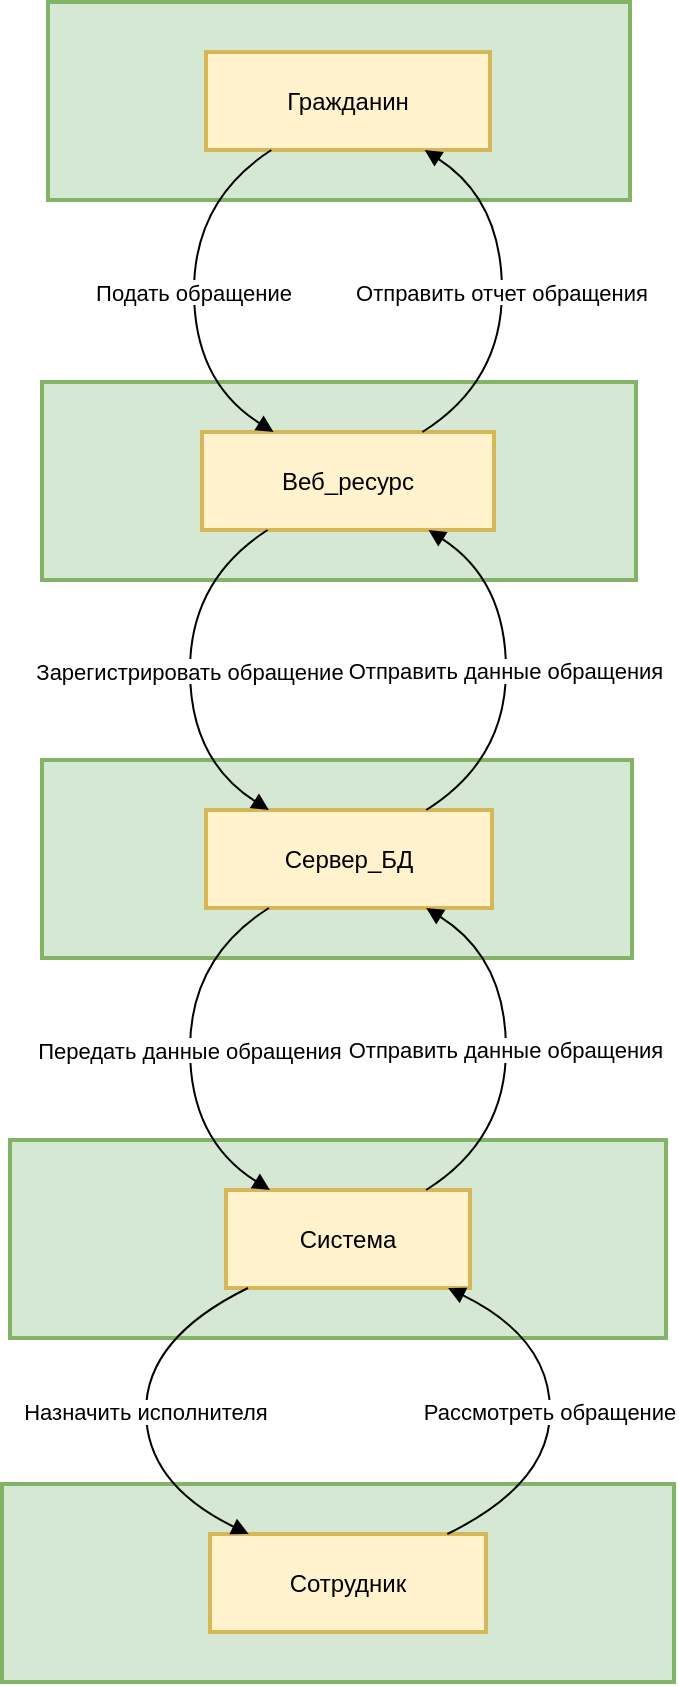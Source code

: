 <mxfile>
    <diagram name="Страница — 1" id="uE1BmmlgBucZEN7A9zzd">
        <mxGraphModel dx="974" dy="779" grid="1" gridSize="10" guides="1" tooltips="1" connect="1" arrows="1" fold="1" page="1" pageScale="1" pageWidth="1169" pageHeight="827" math="0" shadow="0">
            <root>
                <mxCell id="0"/>
                <mxCell id="1" parent="0"/>
                <mxCell id="RYHyFqo-vxcArogN3yHj-1" value="Сотрудник" style="whiteSpace=wrap;strokeWidth=2;fillColor=#d5e8d4;strokeColor=#82b366;" parent="1" vertex="1">
                    <mxGeometry x="20" y="761" width="336" height="99" as="geometry"/>
                </mxCell>
                <mxCell id="RYHyFqo-vxcArogN3yHj-2" value="Система" style="whiteSpace=wrap;strokeWidth=2;fillColor=#d5e8d4;strokeColor=#82b366;" parent="1" vertex="1">
                    <mxGeometry x="24" y="589" width="328" height="99" as="geometry"/>
                </mxCell>
                <mxCell id="RYHyFqo-vxcArogN3yHj-3" value="Сервер_БД" style="whiteSpace=wrap;strokeWidth=2;fillColor=#d5e8d4;strokeColor=#82b366;" parent="1" vertex="1">
                    <mxGeometry x="40" y="399" width="295" height="99" as="geometry"/>
                </mxCell>
                <mxCell id="RYHyFqo-vxcArogN3yHj-4" value="Веб_ресурс" style="whiteSpace=wrap;strokeWidth=2;fillColor=#d5e8d4;strokeColor=#82b366;" parent="1" vertex="1">
                    <mxGeometry x="40" y="210" width="297" height="99" as="geometry"/>
                </mxCell>
                <mxCell id="RYHyFqo-vxcArogN3yHj-5" value="Гражданин" style="whiteSpace=wrap;strokeWidth=2;fillColor=#d5e8d4;strokeColor=#82b366;" parent="1" vertex="1">
                    <mxGeometry x="43" y="20" width="291" height="99" as="geometry"/>
                </mxCell>
                <mxCell id="RYHyFqo-vxcArogN3yHj-6" value="Гражданин" style="whiteSpace=wrap;strokeWidth=2;fillColor=#fff2cc;strokeColor=#d6b656;" parent="1" vertex="1">
                    <mxGeometry x="122" y="45" width="142" height="49" as="geometry"/>
                </mxCell>
                <mxCell id="RYHyFqo-vxcArogN3yHj-7" value="Веб_ресурс" style="whiteSpace=wrap;strokeWidth=2;fillColor=#fff2cc;strokeColor=#d6b656;" parent="1" vertex="1">
                    <mxGeometry x="120" y="235" width="146" height="49" as="geometry"/>
                </mxCell>
                <mxCell id="RYHyFqo-vxcArogN3yHj-8" value="Сервер_БД" style="whiteSpace=wrap;strokeWidth=2;fillColor=#fff2cc;strokeColor=#d6b656;" parent="1" vertex="1">
                    <mxGeometry x="122" y="424" width="143" height="49" as="geometry"/>
                </mxCell>
                <mxCell id="RYHyFqo-vxcArogN3yHj-9" value="Система" style="whiteSpace=wrap;strokeWidth=2;fillColor=#fff2cc;strokeColor=#d6b656;" parent="1" vertex="1">
                    <mxGeometry x="132" y="614" width="122" height="49" as="geometry"/>
                </mxCell>
                <mxCell id="RYHyFqo-vxcArogN3yHj-10" value="Сотрудник" style="whiteSpace=wrap;strokeWidth=2;fillColor=#fff2cc;strokeColor=#d6b656;" parent="1" vertex="1">
                    <mxGeometry x="124" y="786" width="138" height="49" as="geometry"/>
                </mxCell>
                <mxCell id="RYHyFqo-vxcArogN3yHj-11" value="Подать обращение" style="curved=1;startArrow=none;endArrow=block;exitX=0.23;exitY=1;entryX=0.24;entryY=-0.01;rounded=0;" parent="1" source="RYHyFqo-vxcArogN3yHj-6" target="RYHyFqo-vxcArogN3yHj-7" edge="1">
                    <mxGeometry relative="1" as="geometry">
                        <Array as="points">
                            <mxPoint x="116" y="119"/>
                            <mxPoint x="116" y="210"/>
                        </Array>
                    </mxGeometry>
                </mxCell>
                <mxCell id="RYHyFqo-vxcArogN3yHj-12" value="Зарегистрировать обращение" style="curved=1;startArrow=none;endArrow=block;exitX=0.23;exitY=0.99;entryX=0.22;entryY=0;rounded=0;" parent="1" source="RYHyFqo-vxcArogN3yHj-7" target="RYHyFqo-vxcArogN3yHj-8" edge="1">
                    <mxGeometry relative="1" as="geometry">
                        <Array as="points">
                            <mxPoint x="114" y="309"/>
                            <mxPoint x="114" y="399"/>
                        </Array>
                    </mxGeometry>
                </mxCell>
                <mxCell id="RYHyFqo-vxcArogN3yHj-13" value="Передать данные обращения" style="curved=1;startArrow=none;endArrow=block;exitX=0.22;exitY=1;entryX=0.18;entryY=0;rounded=0;" parent="1" source="RYHyFqo-vxcArogN3yHj-8" target="RYHyFqo-vxcArogN3yHj-9" edge="1">
                    <mxGeometry relative="1" as="geometry">
                        <Array as="points">
                            <mxPoint x="114" y="498"/>
                            <mxPoint x="114" y="589"/>
                        </Array>
                    </mxGeometry>
                </mxCell>
                <mxCell id="RYHyFqo-vxcArogN3yHj-14" value="Назначить исполнителя" style="curved=1;startArrow=none;endArrow=block;exitX=0.09;exitY=1;entryX=0.14;entryY=0;rounded=0;" parent="1" source="RYHyFqo-vxcArogN3yHj-9" target="RYHyFqo-vxcArogN3yHj-10" edge="1">
                    <mxGeometry relative="1" as="geometry">
                        <Array as="points">
                            <mxPoint x="92" y="688"/>
                            <mxPoint x="92" y="761"/>
                        </Array>
                    </mxGeometry>
                </mxCell>
                <mxCell id="RYHyFqo-vxcArogN3yHj-15" value="Рассмотреть обращение" style="curved=1;startArrow=none;endArrow=block;exitX=0.86;exitY=0;entryX=0.91;entryY=1;rounded=0;" parent="1" source="RYHyFqo-vxcArogN3yHj-10" target="RYHyFqo-vxcArogN3yHj-9" edge="1">
                    <mxGeometry relative="1" as="geometry">
                        <Array as="points">
                            <mxPoint x="294" y="761"/>
                            <mxPoint x="294" y="688"/>
                        </Array>
                    </mxGeometry>
                </mxCell>
                <mxCell id="RYHyFqo-vxcArogN3yHj-16" value="Отправить данные обращения" style="curved=1;startArrow=none;endArrow=block;exitX=0.82;exitY=0;entryX=0.77;entryY=1;rounded=0;" parent="1" source="RYHyFqo-vxcArogN3yHj-9" target="RYHyFqo-vxcArogN3yHj-8" edge="1">
                    <mxGeometry relative="1" as="geometry">
                        <Array as="points">
                            <mxPoint x="272" y="589"/>
                            <mxPoint x="272" y="498"/>
                        </Array>
                    </mxGeometry>
                </mxCell>
                <mxCell id="RYHyFqo-vxcArogN3yHj-17" value="Отправить данные обращения" style="curved=1;startArrow=none;endArrow=block;exitX=0.77;exitY=0;entryX=0.77;entryY=0.99;rounded=0;" parent="1" source="RYHyFqo-vxcArogN3yHj-8" target="RYHyFqo-vxcArogN3yHj-7" edge="1">
                    <mxGeometry x="0.004" relative="1" as="geometry">
                        <Array as="points">
                            <mxPoint x="272" y="399"/>
                            <mxPoint x="272" y="309"/>
                        </Array>
                        <mxPoint as="offset"/>
                    </mxGeometry>
                </mxCell>
                <mxCell id="RYHyFqo-vxcArogN3yHj-18" value="Отправить отчет обращения" style="curved=1;startArrow=none;endArrow=block;exitX=0.76;exitY=-0.01;entryX=0.77;entryY=1;rounded=0;" parent="1" source="RYHyFqo-vxcArogN3yHj-7" target="RYHyFqo-vxcArogN3yHj-6" edge="1">
                    <mxGeometry relative="1" as="geometry">
                        <Array as="points">
                            <mxPoint x="270" y="210"/>
                            <mxPoint x="270" y="119"/>
                        </Array>
                    </mxGeometry>
                </mxCell>
            </root>
        </mxGraphModel>
    </diagram>
</mxfile>